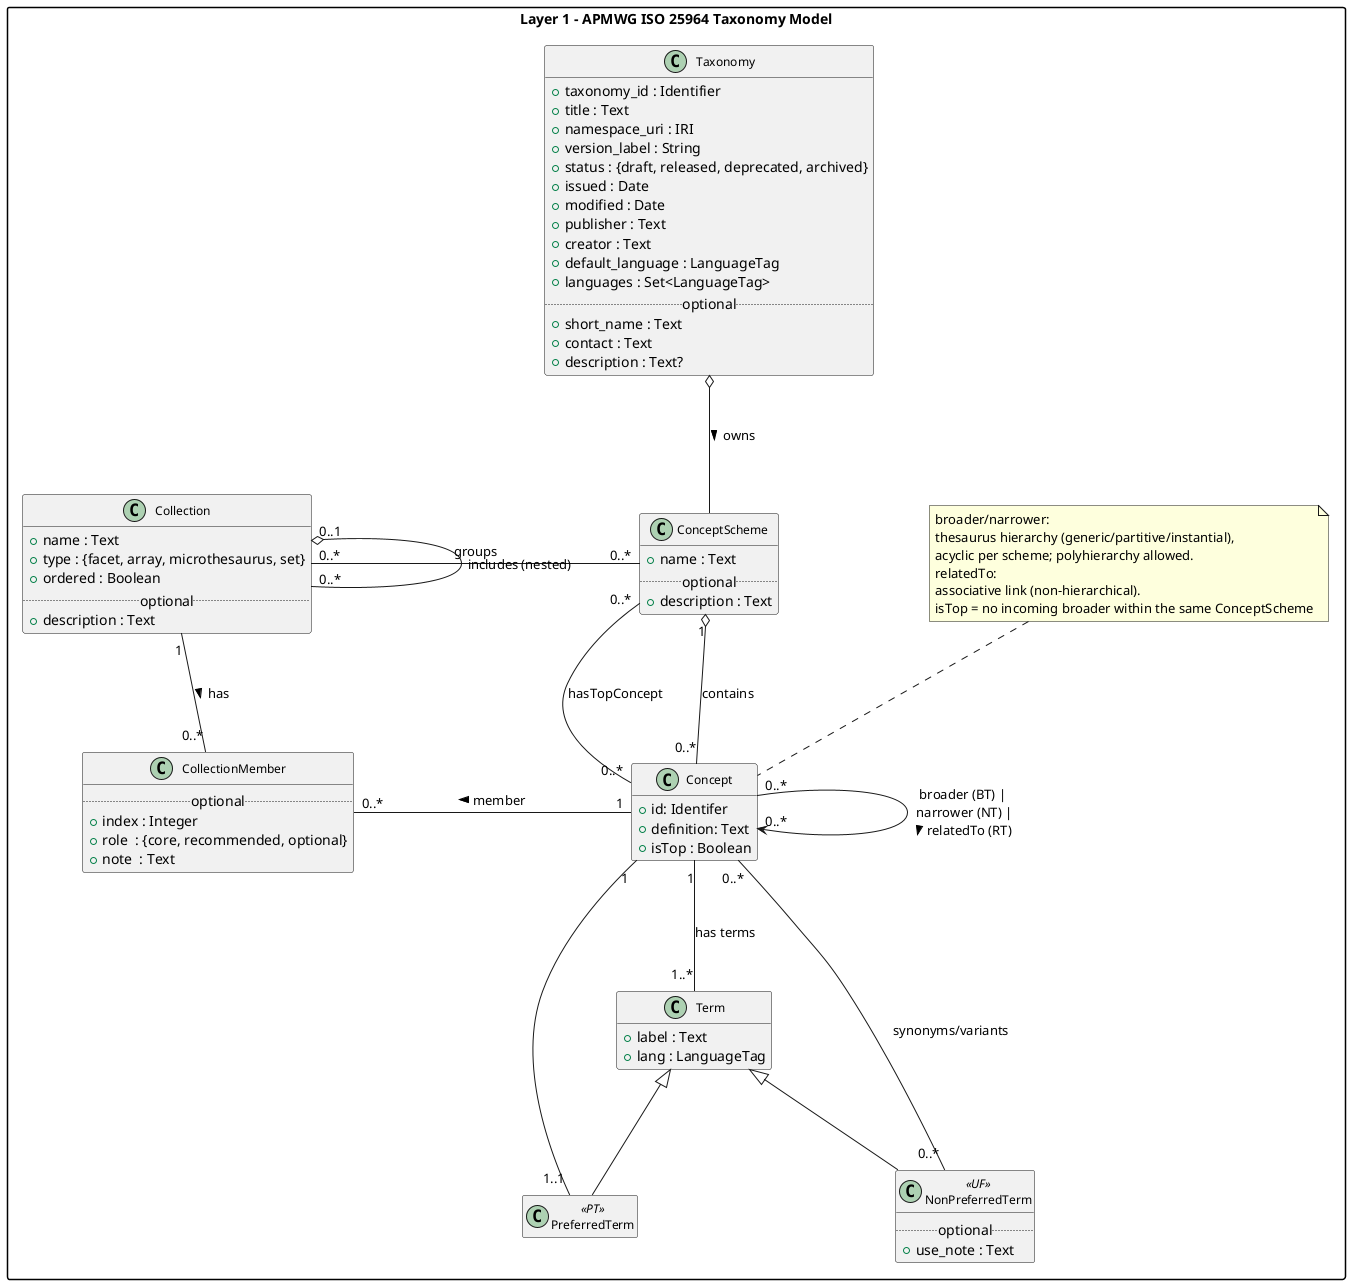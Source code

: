 @startuml APMWG ISO 25964 Taxonomy 
' title APMWG ISO 25964 based Taxonomy Conceptual Model
' !pragma layout smetana

/' 
- does not contain coordinated terms just yet  e.g. Sport Baggage which would optimize access to such infromation. It shall be 
possible to do this in post coordination through the relation ships between the concepts 
- all life cycle (status) and other metadata related information for managing the taxonomy is not present in this schema
'/
 left to right direction

' skinparam linetype ortho
' skinparam classAttributeIconSize 0
skinparam packageStyle rectangle
skinparam classFontSize 12
hide empty members
skinparam nodesep 150
skinparam ranksep 100

package "Layer 1 - APMWG ISO 25964 Taxonomy Model" {
class Taxonomy {
  +taxonomy_id : Identifier
  +title : Text
  +namespace_uri : IRI          
  ' base URI for identifiers (e.g., https://example.org/tax/)
  +version_label : String       
  ' human readable (e.g., 2025.10)
  +status : {draft, released, deprecated, archived}
  +issued : Date
  ' first publication date
  +modified : Date  
  ' last updated date
  +publisher : Text
  +creator : Text
  +default_language : LanguageTag
  +languages : Set<LanguageTag>           
..optional..
  +short_name : Text
  '+version_iri : IRI           
  ' machine-readable versioned IRI
  +contact : Text              
  ' email or URL
  '+license : IRI?               ' SPDX or license URL
  '+rights : Text?
  '+homepage : IRI?
  '+jurisdiction : Text?
  +description : Text?
  '+mapping_policy : Text?       ' scope/criteria for asserting matches
  '+provenance : Text?           ' change notes / source provenance
}


class Concept {
  +id: Identifer
  +definition: Text
  +isTop : Boolean
' --> true when the Concept\nhas no broader in this scheme
}

' In-scheme semantic relations (associations, not inheritance)
'Concept  <-right--> Concept : broader (BT) |\n narrower (NT) |\n relatedTo (RT) >
Concept "0..*" -right--> "0..*" Concept : broader (BT) |\n narrower (NT) |\n relatedTo (RT) >
'Concept "0..*" <--- "0..*" Concept : narrower (NT) >
'Concept "0..*" --- "0..*" Concept : relatedTo (RT) >


' ===== Core concepts =====
class ConceptScheme {
  +name : Text
  .. optional ..
  +description : Text
}

Taxonomy o-- ConceptScheme:  owns >

ConceptScheme "1" o-- "0..*" Concept : contains

' SKOS-style top concepts / Taxonomy Facets
ConceptScheme "0..*" -- "0..*" Concept : hasTopConcept

/'
note right of ConceptScheme
  SKOS mapping:\n
  • hasTopConcept / topConceptOf\n
  • A top concept is one without a broader in this scheme.
end note
'/

note "broader/narrower:\nthesaurus hierarchy (generic/partitive/instantial),\nacyclic per scheme; polyhierarchy allowed.\nrelatedTo:\nassociative link (non-hierarchical).\nisTop = no incoming broader within the same ConceptScheme" as N2
N2 .. Concept
N2 .left[hidden]. ConceptScheme
top to bottom direction
' ===== Terms =====
class Term {
  +label : Text
  +lang : LanguageTag
}

class PreferredTerm <<PT>> {
}
class NonPreferredTerm <<UF>> {
  .. optional ..
  +use_note : Text
}

Term <|-- PreferredTerm
Term <|-- NonPreferredTerm

Concept "1" -d- "1..*" Term : has terms
Concept "1" -- "1..1" PreferredTerm 
Concept "0..*" -- "0..*" NonPreferredTerm : synonyms/variants

' note  "One preferred term per language tag\n is associated with a concept" as N3
' N3 -left- PreferredTerm


' ===== Collections (many-to-many with optional ordering via join entity) =====
class Collection {
  +name : Text
  +type : {facet, array, microthesaurus, set}
  +ordered : Boolean
  .. optional ..
  +description : Text
}

class CollectionMember {
  .. optional ..
  +index : Integer           
' position if Collection.ordered = true
  +role  : {core, recommended, optional}
  +note  : Text
}

ConceptScheme "0..*" -l- "0..*" Collection : groups
Collection "1" -down- "0..*" CollectionMember : has >
Concept   "1" -left- "0..*" CollectionMember : member >
Collection "0..1" o-- "0..*" Collection : includes (nested)

/' no mapping in the general one add this as a specific theme later

enum MappingRelation {
  exactMatch
  closeMatch
  broadMatch
  narrowMatch
  relatedMatch
}

' ===== Cross-scheme mappings (ISO 25964-2) =====
class Mapping {
  +type : MappingRelation
  .. optional ..
  +justification : Text
}

Mapping --> MappingRelation
Concept "1" <-r- "0..*" Mapping : source
Mapping "0..*" -r-> "1" Concept : target
'/

/'note
  Post-coordination only (no pre-coordinated compounds).
  Cross-scheme only for Mapping (*Match types).
end note
'/

' ===== Example note =====
/'
note "Example: In scheme 'Services', Concept 'Meal' is a top concept:\n• isTop = true\n• It appears in ConceptScheme.hasTopConcept\n• All meal-related concepts hang off 'Meal' via broader links." as EX
EX .. Concept
EX .. ConceptScheme
'/
}
@enduml
